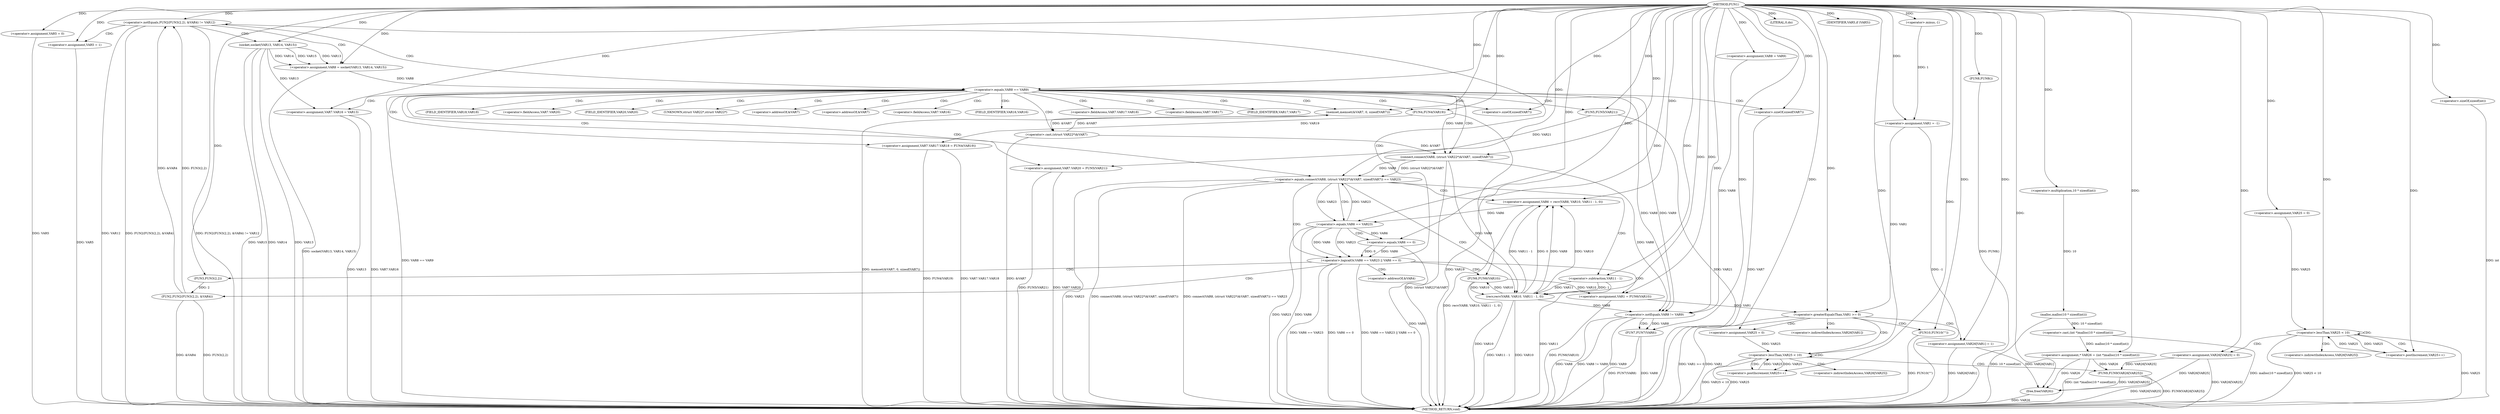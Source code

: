 digraph FUN1 {  
"1000100" [label = "(METHOD,FUN1)" ]
"1000282" [label = "(METHOD_RETURN,void)" ]
"1000103" [label = "(<operator>.assignment,VAR1 = -1)" ]
"1000105" [label = "(<operator>.minus,-1)" ]
"1000112" [label = "(<operator>.assignment,VAR5 = 0)" ]
"1000118" [label = "(<operator>.assignment,VAR8 = VAR9)" ]
"1000125" [label = "(<operator>.notEquals,FUN2(FUN3(2,2), &VAR4) != VAR12)" ]
"1000126" [label = "(FUN2,FUN2(FUN3(2,2), &VAR4))" ]
"1000127" [label = "(FUN3,FUN3(2,2))" ]
"1000135" [label = "(<operator>.assignment,VAR5 = 1)" ]
"1000138" [label = "(<operator>.assignment,VAR8 = socket(VAR13, VAR14, VAR15))" ]
"1000140" [label = "(socket,socket(VAR13, VAR14, VAR15))" ]
"1000145" [label = "(<operator>.equals,VAR8 == VAR9)" ]
"1000150" [label = "(memset,memset(&VAR7, 0, sizeof(VAR7)))" ]
"1000154" [label = "(<operator>.sizeOf,sizeof(VAR7))" ]
"1000156" [label = "(<operator>.assignment,VAR7.VAR16 = VAR13)" ]
"1000161" [label = "(<operator>.assignment,VAR7.VAR17.VAR18 = FUN4(VAR19))" ]
"1000167" [label = "(FUN4,FUN4(VAR19))" ]
"1000169" [label = "(<operator>.assignment,VAR7.VAR20 = FUN5(VAR21))" ]
"1000173" [label = "(FUN5,FUN5(VAR21))" ]
"1000176" [label = "(<operator>.equals,connect(VAR8, (struct VAR22*)&VAR7, sizeof(VAR7)) == VAR23)" ]
"1000177" [label = "(connect,connect(VAR8, (struct VAR22*)&VAR7, sizeof(VAR7)))" ]
"1000179" [label = "(<operator>.cast,(struct VAR22*)&VAR7)" ]
"1000183" [label = "(<operator>.sizeOf,sizeof(VAR7))" ]
"1000188" [label = "(<operator>.assignment,VAR6 = recv(VAR8, VAR10, VAR11 - 1, 0))" ]
"1000190" [label = "(recv,recv(VAR8, VAR10, VAR11 - 1, 0))" ]
"1000193" [label = "(<operator>.subtraction,VAR11 - 1)" ]
"1000198" [label = "(<operator>.logicalOr,VAR6 == VAR23 || VAR6 == 0)" ]
"1000199" [label = "(<operator>.equals,VAR6 == VAR23)" ]
"1000202" [label = "(<operator>.equals,VAR6 == 0)" ]
"1000207" [label = "(<operator>.assignment,VAR1 = FUN6(VAR10))" ]
"1000209" [label = "(FUN6,FUN6(VAR10))" ]
"1000211" [label = "(LITERAL,0,do)" ]
"1000213" [label = "(<operator>.notEquals,VAR8 != VAR9)" ]
"1000217" [label = "(FUN7,FUN7(VAR8))" ]
"1000220" [label = "(IDENTIFIER,VAR5,if (VAR5))" ]
"1000222" [label = "(FUN8,FUN8())" ]
"1000228" [label = "(<operator>.assignment,* VAR26 = (int *)malloc(10 * sizeof(int)))" ]
"1000230" [label = "(<operator>.cast,(int *)malloc(10 * sizeof(int)))" ]
"1000232" [label = "(malloc,malloc(10 * sizeof(int)))" ]
"1000233" [label = "(<operator>.multiplication,10 * sizeof(int))" ]
"1000235" [label = "(<operator>.sizeOf,sizeof(int))" ]
"1000238" [label = "(<operator>.assignment,VAR25 = 0)" ]
"1000241" [label = "(<operator>.lessThan,VAR25 < 10)" ]
"1000244" [label = "(<operator>.postIncrement,VAR25++)" ]
"1000247" [label = "(<operator>.assignment,VAR26[VAR25] = 0)" ]
"1000253" [label = "(<operator>.greaterEqualsThan,VAR1 >= 0)" ]
"1000257" [label = "(<operator>.assignment,VAR26[VAR1] = 1)" ]
"1000263" [label = "(<operator>.assignment,VAR25 = 0)" ]
"1000266" [label = "(<operator>.lessThan,VAR25 < 10)" ]
"1000269" [label = "(<operator>.postIncrement,VAR25++)" ]
"1000272" [label = "(FUN9,FUN9(VAR26[VAR25]))" ]
"1000278" [label = "(FUN10,FUN10(\"\"))" ]
"1000280" [label = "(free,free(VAR26))" ]
"1000130" [label = "(<operator>.addressOf,&VAR4)" ]
"1000151" [label = "(<operator>.addressOf,&VAR7)" ]
"1000157" [label = "(<operator>.fieldAccess,VAR7.VAR16)" ]
"1000159" [label = "(FIELD_IDENTIFIER,VAR16,VAR16)" ]
"1000162" [label = "(<operator>.fieldAccess,VAR7.VAR17.VAR18)" ]
"1000163" [label = "(<operator>.fieldAccess,VAR7.VAR17)" ]
"1000165" [label = "(FIELD_IDENTIFIER,VAR17,VAR17)" ]
"1000166" [label = "(FIELD_IDENTIFIER,VAR18,VAR18)" ]
"1000170" [label = "(<operator>.fieldAccess,VAR7.VAR20)" ]
"1000172" [label = "(FIELD_IDENTIFIER,VAR20,VAR20)" ]
"1000180" [label = "(UNKNOWN,struct VAR22*,struct VAR22*)" ]
"1000181" [label = "(<operator>.addressOf,&VAR7)" ]
"1000248" [label = "(<operator>.indirectIndexAccess,VAR26[VAR25])" ]
"1000258" [label = "(<operator>.indirectIndexAccess,VAR26[VAR1])" ]
"1000273" [label = "(<operator>.indirectIndexAccess,VAR26[VAR25])" ]
  "1000140" -> "1000282"  [ label = "DDG: VAR14"] 
  "1000207" -> "1000282"  [ label = "DDG: FUN6(VAR10)"] 
  "1000176" -> "1000282"  [ label = "DDG: VAR23"] 
  "1000177" -> "1000282"  [ label = "DDG: (struct VAR22*)&VAR7"] 
  "1000103" -> "1000282"  [ label = "DDG: -1"] 
  "1000179" -> "1000282"  [ label = "DDG: &VAR7"] 
  "1000247" -> "1000282"  [ label = "DDG: VAR26[VAR25]"] 
  "1000167" -> "1000282"  [ label = "DDG: VAR19"] 
  "1000126" -> "1000282"  [ label = "DDG: &VAR4"] 
  "1000125" -> "1000282"  [ label = "DDG: FUN2(FUN3(2,2), &VAR4)"] 
  "1000125" -> "1000282"  [ label = "DDG: FUN2(FUN3(2,2), &VAR4) != VAR12"] 
  "1000193" -> "1000282"  [ label = "DDG: VAR11"] 
  "1000199" -> "1000282"  [ label = "DDG: VAR23"] 
  "1000209" -> "1000282"  [ label = "DDG: VAR10"] 
  "1000235" -> "1000282"  [ label = "DDG: int"] 
  "1000232" -> "1000282"  [ label = "DDG: 10 * sizeof(int)"] 
  "1000253" -> "1000282"  [ label = "DDG: VAR1 >= 0"] 
  "1000188" -> "1000282"  [ label = "DDG: recv(VAR8, VAR10, VAR11 - 1, 0)"] 
  "1000199" -> "1000282"  [ label = "DDG: VAR6"] 
  "1000156" -> "1000282"  [ label = "DDG: VAR7.VAR16"] 
  "1000217" -> "1000282"  [ label = "DDG: FUN7(VAR8)"] 
  "1000156" -> "1000282"  [ label = "DDG: VAR13"] 
  "1000213" -> "1000282"  [ label = "DDG: VAR8"] 
  "1000253" -> "1000282"  [ label = "DDG: VAR1"] 
  "1000125" -> "1000282"  [ label = "DDG: VAR12"] 
  "1000140" -> "1000282"  [ label = "DDG: VAR13"] 
  "1000138" -> "1000282"  [ label = "DDG: socket(VAR13, VAR14, VAR15)"] 
  "1000183" -> "1000282"  [ label = "DDG: VAR7"] 
  "1000161" -> "1000282"  [ label = "DDG: FUN4(VAR19)"] 
  "1000266" -> "1000282"  [ label = "DDG: VAR25"] 
  "1000217" -> "1000282"  [ label = "DDG: VAR8"] 
  "1000202" -> "1000282"  [ label = "DDG: VAR6"] 
  "1000222" -> "1000282"  [ label = "DDG: FUN8()"] 
  "1000257" -> "1000282"  [ label = "DDG: VAR26[VAR1]"] 
  "1000176" -> "1000282"  [ label = "DDG: connect(VAR8, (struct VAR22*)&VAR7, sizeof(VAR7)) == VAR23"] 
  "1000126" -> "1000282"  [ label = "DDG: FUN3(2,2)"] 
  "1000266" -> "1000282"  [ label = "DDG: VAR25 < 10"] 
  "1000278" -> "1000282"  [ label = "DDG: FUN10(\"\")"] 
  "1000198" -> "1000282"  [ label = "DDG: VAR6 == VAR23"] 
  "1000272" -> "1000282"  [ label = "DDG: VAR26[VAR25]"] 
  "1000230" -> "1000282"  [ label = "DDG: malloc(10 * sizeof(int))"] 
  "1000213" -> "1000282"  [ label = "DDG: VAR8 != VAR9"] 
  "1000190" -> "1000282"  [ label = "DDG: VAR11 - 1"] 
  "1000112" -> "1000282"  [ label = "DDG: VAR5"] 
  "1000280" -> "1000282"  [ label = "DDG: VAR26"] 
  "1000169" -> "1000282"  [ label = "DDG: FUN5(VAR21)"] 
  "1000135" -> "1000282"  [ label = "DDG: VAR5"] 
  "1000241" -> "1000282"  [ label = "DDG: VAR25"] 
  "1000145" -> "1000282"  [ label = "DDG: VAR8 == VAR9"] 
  "1000140" -> "1000282"  [ label = "DDG: VAR15"] 
  "1000228" -> "1000282"  [ label = "DDG: (int *)malloc(10 * sizeof(int))"] 
  "1000213" -> "1000282"  [ label = "DDG: VAR9"] 
  "1000176" -> "1000282"  [ label = "DDG: connect(VAR8, (struct VAR22*)&VAR7, sizeof(VAR7))"] 
  "1000169" -> "1000282"  [ label = "DDG: VAR7.VAR20"] 
  "1000150" -> "1000282"  [ label = "DDG: memset(&VAR7, 0, sizeof(VAR7))"] 
  "1000272" -> "1000282"  [ label = "DDG: FUN9(VAR26[VAR25])"] 
  "1000161" -> "1000282"  [ label = "DDG: VAR7.VAR17.VAR18"] 
  "1000241" -> "1000282"  [ label = "DDG: VAR25 < 10"] 
  "1000190" -> "1000282"  [ label = "DDG: VAR10"] 
  "1000173" -> "1000282"  [ label = "DDG: VAR21"] 
  "1000198" -> "1000282"  [ label = "DDG: VAR6 == 0"] 
  "1000198" -> "1000282"  [ label = "DDG: VAR6 == VAR23 || VAR6 == 0"] 
  "1000105" -> "1000103"  [ label = "DDG: 1"] 
  "1000100" -> "1000103"  [ label = "DDG: "] 
  "1000100" -> "1000105"  [ label = "DDG: "] 
  "1000100" -> "1000112"  [ label = "DDG: "] 
  "1000100" -> "1000118"  [ label = "DDG: "] 
  "1000126" -> "1000125"  [ label = "DDG: FUN3(2,2)"] 
  "1000126" -> "1000125"  [ label = "DDG: &VAR4"] 
  "1000127" -> "1000126"  [ label = "DDG: 2"] 
  "1000100" -> "1000127"  [ label = "DDG: "] 
  "1000100" -> "1000125"  [ label = "DDG: "] 
  "1000100" -> "1000135"  [ label = "DDG: "] 
  "1000140" -> "1000138"  [ label = "DDG: VAR13"] 
  "1000140" -> "1000138"  [ label = "DDG: VAR14"] 
  "1000140" -> "1000138"  [ label = "DDG: VAR15"] 
  "1000100" -> "1000138"  [ label = "DDG: "] 
  "1000100" -> "1000140"  [ label = "DDG: "] 
  "1000138" -> "1000145"  [ label = "DDG: VAR8"] 
  "1000100" -> "1000145"  [ label = "DDG: "] 
  "1000179" -> "1000150"  [ label = "DDG: &VAR7"] 
  "1000100" -> "1000150"  [ label = "DDG: "] 
  "1000100" -> "1000154"  [ label = "DDG: "] 
  "1000140" -> "1000156"  [ label = "DDG: VAR13"] 
  "1000100" -> "1000156"  [ label = "DDG: "] 
  "1000167" -> "1000161"  [ label = "DDG: VAR19"] 
  "1000100" -> "1000167"  [ label = "DDG: "] 
  "1000173" -> "1000169"  [ label = "DDG: VAR21"] 
  "1000100" -> "1000173"  [ label = "DDG: "] 
  "1000177" -> "1000176"  [ label = "DDG: VAR8"] 
  "1000177" -> "1000176"  [ label = "DDG: (struct VAR22*)&VAR7"] 
  "1000145" -> "1000177"  [ label = "DDG: VAR8"] 
  "1000100" -> "1000177"  [ label = "DDG: "] 
  "1000179" -> "1000177"  [ label = "DDG: &VAR7"] 
  "1000150" -> "1000179"  [ label = "DDG: &VAR7"] 
  "1000100" -> "1000183"  [ label = "DDG: "] 
  "1000199" -> "1000176"  [ label = "DDG: VAR23"] 
  "1000100" -> "1000176"  [ label = "DDG: "] 
  "1000190" -> "1000188"  [ label = "DDG: VAR8"] 
  "1000190" -> "1000188"  [ label = "DDG: VAR10"] 
  "1000190" -> "1000188"  [ label = "DDG: VAR11 - 1"] 
  "1000190" -> "1000188"  [ label = "DDG: 0"] 
  "1000100" -> "1000188"  [ label = "DDG: "] 
  "1000177" -> "1000190"  [ label = "DDG: VAR8"] 
  "1000100" -> "1000190"  [ label = "DDG: "] 
  "1000209" -> "1000190"  [ label = "DDG: VAR10"] 
  "1000193" -> "1000190"  [ label = "DDG: VAR11"] 
  "1000193" -> "1000190"  [ label = "DDG: 1"] 
  "1000100" -> "1000193"  [ label = "DDG: "] 
  "1000199" -> "1000198"  [ label = "DDG: VAR6"] 
  "1000199" -> "1000198"  [ label = "DDG: VAR23"] 
  "1000188" -> "1000199"  [ label = "DDG: VAR6"] 
  "1000100" -> "1000199"  [ label = "DDG: "] 
  "1000176" -> "1000199"  [ label = "DDG: VAR23"] 
  "1000202" -> "1000198"  [ label = "DDG: VAR6"] 
  "1000202" -> "1000198"  [ label = "DDG: 0"] 
  "1000199" -> "1000202"  [ label = "DDG: VAR6"] 
  "1000100" -> "1000202"  [ label = "DDG: "] 
  "1000209" -> "1000207"  [ label = "DDG: VAR10"] 
  "1000100" -> "1000207"  [ label = "DDG: "] 
  "1000190" -> "1000209"  [ label = "DDG: VAR10"] 
  "1000100" -> "1000209"  [ label = "DDG: "] 
  "1000100" -> "1000211"  [ label = "DDG: "] 
  "1000177" -> "1000213"  [ label = "DDG: VAR8"] 
  "1000190" -> "1000213"  [ label = "DDG: VAR8"] 
  "1000118" -> "1000213"  [ label = "DDG: VAR8"] 
  "1000145" -> "1000213"  [ label = "DDG: VAR8"] 
  "1000100" -> "1000213"  [ label = "DDG: "] 
  "1000145" -> "1000213"  [ label = "DDG: VAR9"] 
  "1000213" -> "1000217"  [ label = "DDG: VAR8"] 
  "1000100" -> "1000217"  [ label = "DDG: "] 
  "1000100" -> "1000220"  [ label = "DDG: "] 
  "1000100" -> "1000222"  [ label = "DDG: "] 
  "1000230" -> "1000228"  [ label = "DDG: malloc(10 * sizeof(int))"] 
  "1000100" -> "1000228"  [ label = "DDG: "] 
  "1000232" -> "1000230"  [ label = "DDG: 10 * sizeof(int)"] 
  "1000233" -> "1000232"  [ label = "DDG: 10"] 
  "1000100" -> "1000233"  [ label = "DDG: "] 
  "1000100" -> "1000235"  [ label = "DDG: "] 
  "1000100" -> "1000238"  [ label = "DDG: "] 
  "1000238" -> "1000241"  [ label = "DDG: VAR25"] 
  "1000244" -> "1000241"  [ label = "DDG: VAR25"] 
  "1000100" -> "1000241"  [ label = "DDG: "] 
  "1000241" -> "1000244"  [ label = "DDG: VAR25"] 
  "1000100" -> "1000244"  [ label = "DDG: "] 
  "1000100" -> "1000247"  [ label = "DDG: "] 
  "1000103" -> "1000253"  [ label = "DDG: VAR1"] 
  "1000207" -> "1000253"  [ label = "DDG: VAR1"] 
  "1000100" -> "1000253"  [ label = "DDG: "] 
  "1000100" -> "1000257"  [ label = "DDG: "] 
  "1000100" -> "1000263"  [ label = "DDG: "] 
  "1000263" -> "1000266"  [ label = "DDG: VAR25"] 
  "1000269" -> "1000266"  [ label = "DDG: VAR25"] 
  "1000100" -> "1000266"  [ label = "DDG: "] 
  "1000266" -> "1000269"  [ label = "DDG: VAR25"] 
  "1000100" -> "1000269"  [ label = "DDG: "] 
  "1000247" -> "1000272"  [ label = "DDG: VAR26[VAR25]"] 
  "1000228" -> "1000272"  [ label = "DDG: VAR26"] 
  "1000100" -> "1000278"  [ label = "DDG: "] 
  "1000247" -> "1000280"  [ label = "DDG: VAR26[VAR25]"] 
  "1000228" -> "1000280"  [ label = "DDG: VAR26"] 
  "1000257" -> "1000280"  [ label = "DDG: VAR26[VAR1]"] 
  "1000272" -> "1000280"  [ label = "DDG: VAR26[VAR25]"] 
  "1000100" -> "1000280"  [ label = "DDG: "] 
  "1000125" -> "1000145"  [ label = "CDG: "] 
  "1000125" -> "1000138"  [ label = "CDG: "] 
  "1000125" -> "1000135"  [ label = "CDG: "] 
  "1000125" -> "1000140"  [ label = "CDG: "] 
  "1000145" -> "1000156"  [ label = "CDG: "] 
  "1000145" -> "1000161"  [ label = "CDG: "] 
  "1000145" -> "1000150"  [ label = "CDG: "] 
  "1000145" -> "1000166"  [ label = "CDG: "] 
  "1000145" -> "1000180"  [ label = "CDG: "] 
  "1000145" -> "1000183"  [ label = "CDG: "] 
  "1000145" -> "1000165"  [ label = "CDG: "] 
  "1000145" -> "1000157"  [ label = "CDG: "] 
  "1000145" -> "1000167"  [ label = "CDG: "] 
  "1000145" -> "1000154"  [ label = "CDG: "] 
  "1000145" -> "1000151"  [ label = "CDG: "] 
  "1000145" -> "1000179"  [ label = "CDG: "] 
  "1000145" -> "1000176"  [ label = "CDG: "] 
  "1000145" -> "1000172"  [ label = "CDG: "] 
  "1000145" -> "1000169"  [ label = "CDG: "] 
  "1000145" -> "1000163"  [ label = "CDG: "] 
  "1000145" -> "1000159"  [ label = "CDG: "] 
  "1000145" -> "1000173"  [ label = "CDG: "] 
  "1000145" -> "1000170"  [ label = "CDG: "] 
  "1000145" -> "1000177"  [ label = "CDG: "] 
  "1000145" -> "1000162"  [ label = "CDG: "] 
  "1000145" -> "1000181"  [ label = "CDG: "] 
  "1000176" -> "1000199"  [ label = "CDG: "] 
  "1000176" -> "1000188"  [ label = "CDG: "] 
  "1000176" -> "1000190"  [ label = "CDG: "] 
  "1000176" -> "1000198"  [ label = "CDG: "] 
  "1000176" -> "1000193"  [ label = "CDG: "] 
  "1000198" -> "1000207"  [ label = "CDG: "] 
  "1000198" -> "1000209"  [ label = "CDG: "] 
  "1000198" -> "1000125"  [ label = "CDG: "] 
  "1000198" -> "1000127"  [ label = "CDG: "] 
  "1000198" -> "1000126"  [ label = "CDG: "] 
  "1000198" -> "1000130"  [ label = "CDG: "] 
  "1000199" -> "1000202"  [ label = "CDG: "] 
  "1000213" -> "1000217"  [ label = "CDG: "] 
  "1000241" -> "1000244"  [ label = "CDG: "] 
  "1000241" -> "1000248"  [ label = "CDG: "] 
  "1000241" -> "1000247"  [ label = "CDG: "] 
  "1000241" -> "1000241"  [ label = "CDG: "] 
  "1000253" -> "1000258"  [ label = "CDG: "] 
  "1000253" -> "1000263"  [ label = "CDG: "] 
  "1000253" -> "1000266"  [ label = "CDG: "] 
  "1000253" -> "1000257"  [ label = "CDG: "] 
  "1000253" -> "1000278"  [ label = "CDG: "] 
  "1000266" -> "1000269"  [ label = "CDG: "] 
  "1000266" -> "1000273"  [ label = "CDG: "] 
  "1000266" -> "1000266"  [ label = "CDG: "] 
  "1000266" -> "1000272"  [ label = "CDG: "] 
}
